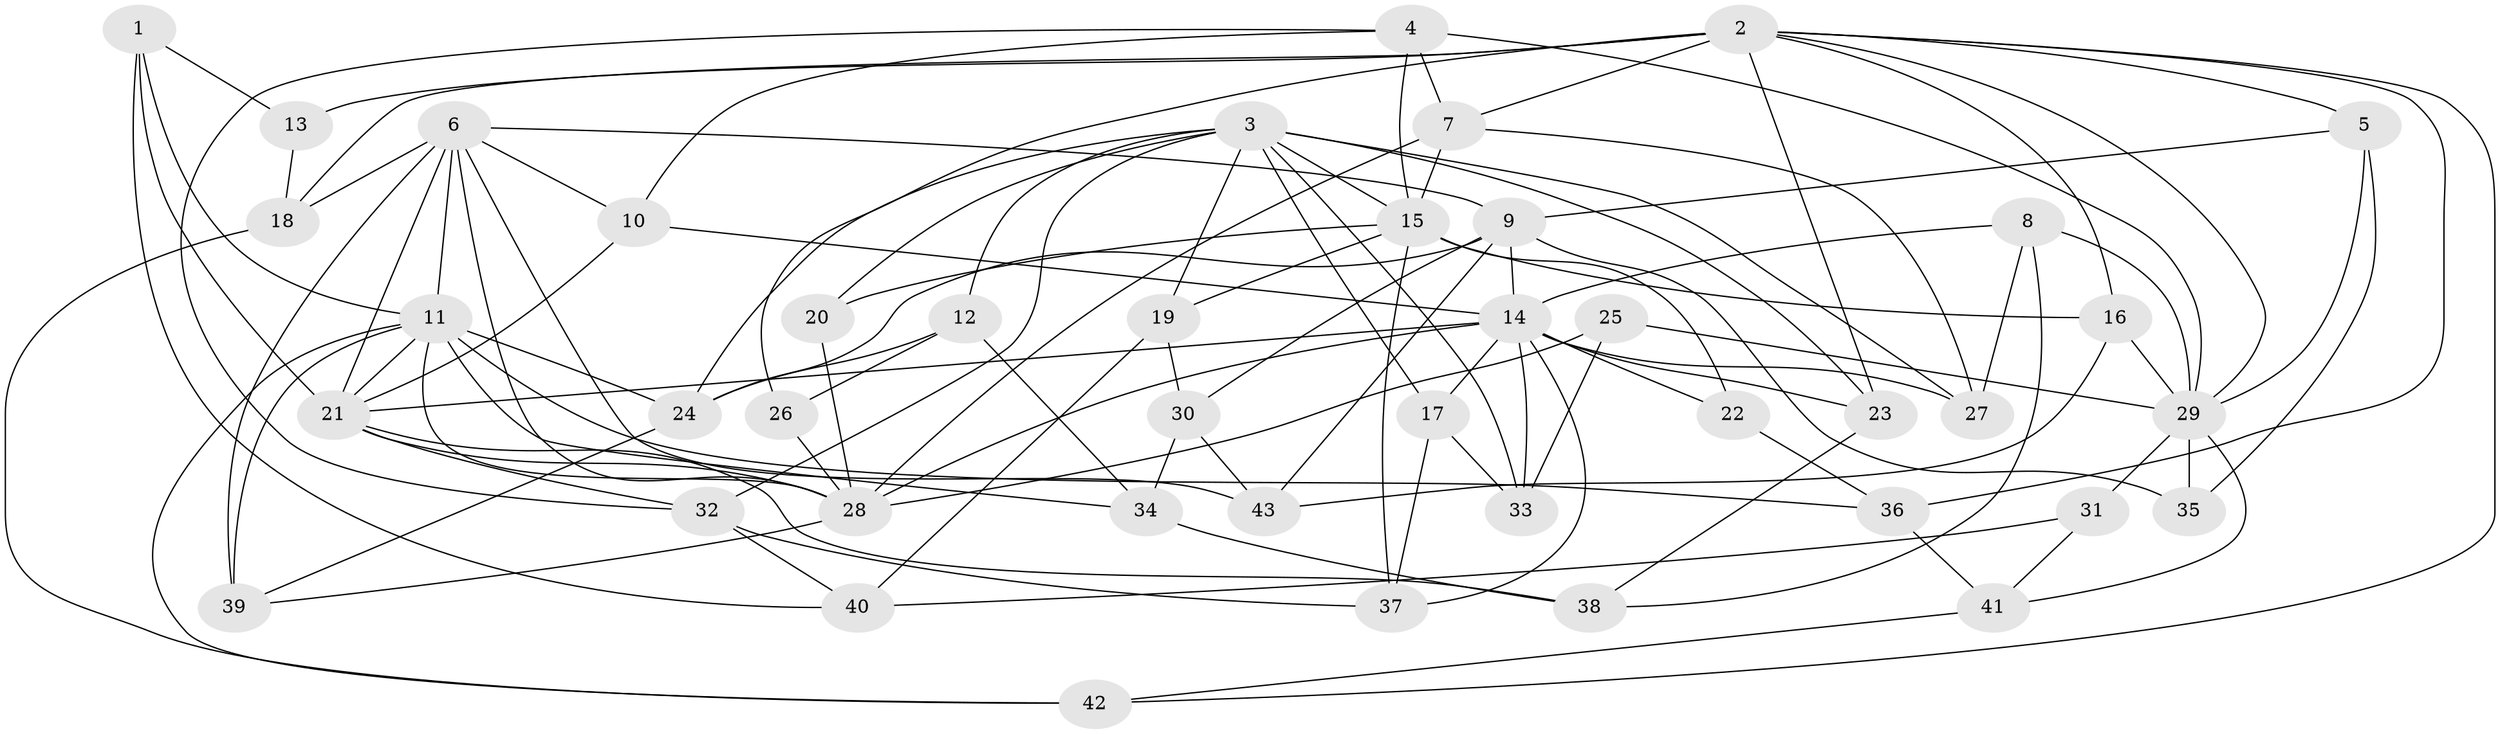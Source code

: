 // original degree distribution, {4: 1.0}
// Generated by graph-tools (version 1.1) at 2025/38/03/09/25 02:38:09]
// undirected, 43 vertices, 109 edges
graph export_dot {
graph [start="1"]
  node [color=gray90,style=filled];
  1;
  2;
  3;
  4;
  5;
  6;
  7;
  8;
  9;
  10;
  11;
  12;
  13;
  14;
  15;
  16;
  17;
  18;
  19;
  20;
  21;
  22;
  23;
  24;
  25;
  26;
  27;
  28;
  29;
  30;
  31;
  32;
  33;
  34;
  35;
  36;
  37;
  38;
  39;
  40;
  41;
  42;
  43;
  1 -- 11 [weight=1.0];
  1 -- 13 [weight=1.0];
  1 -- 21 [weight=1.0];
  1 -- 40 [weight=1.0];
  2 -- 5 [weight=1.0];
  2 -- 7 [weight=2.0];
  2 -- 13 [weight=2.0];
  2 -- 16 [weight=1.0];
  2 -- 18 [weight=1.0];
  2 -- 23 [weight=1.0];
  2 -- 26 [weight=1.0];
  2 -- 29 [weight=1.0];
  2 -- 36 [weight=1.0];
  2 -- 42 [weight=1.0];
  3 -- 12 [weight=1.0];
  3 -- 15 [weight=2.0];
  3 -- 17 [weight=1.0];
  3 -- 19 [weight=1.0];
  3 -- 20 [weight=1.0];
  3 -- 23 [weight=1.0];
  3 -- 24 [weight=1.0];
  3 -- 27 [weight=1.0];
  3 -- 32 [weight=2.0];
  3 -- 33 [weight=1.0];
  4 -- 7 [weight=2.0];
  4 -- 10 [weight=1.0];
  4 -- 15 [weight=1.0];
  4 -- 29 [weight=1.0];
  4 -- 32 [weight=1.0];
  5 -- 9 [weight=1.0];
  5 -- 29 [weight=1.0];
  5 -- 35 [weight=1.0];
  6 -- 9 [weight=1.0];
  6 -- 10 [weight=1.0];
  6 -- 11 [weight=1.0];
  6 -- 18 [weight=1.0];
  6 -- 21 [weight=3.0];
  6 -- 28 [weight=1.0];
  6 -- 39 [weight=1.0];
  6 -- 43 [weight=1.0];
  7 -- 15 [weight=2.0];
  7 -- 27 [weight=1.0];
  7 -- 28 [weight=1.0];
  8 -- 14 [weight=1.0];
  8 -- 27 [weight=1.0];
  8 -- 29 [weight=1.0];
  8 -- 38 [weight=1.0];
  9 -- 14 [weight=1.0];
  9 -- 24 [weight=3.0];
  9 -- 30 [weight=1.0];
  9 -- 35 [weight=2.0];
  9 -- 43 [weight=1.0];
  10 -- 14 [weight=1.0];
  10 -- 21 [weight=1.0];
  11 -- 21 [weight=1.0];
  11 -- 24 [weight=2.0];
  11 -- 28 [weight=1.0];
  11 -- 34 [weight=1.0];
  11 -- 36 [weight=1.0];
  11 -- 39 [weight=1.0];
  11 -- 42 [weight=1.0];
  12 -- 24 [weight=1.0];
  12 -- 26 [weight=1.0];
  12 -- 34 [weight=1.0];
  13 -- 18 [weight=1.0];
  14 -- 17 [weight=1.0];
  14 -- 21 [weight=1.0];
  14 -- 22 [weight=2.0];
  14 -- 23 [weight=1.0];
  14 -- 27 [weight=1.0];
  14 -- 28 [weight=1.0];
  14 -- 33 [weight=1.0];
  14 -- 37 [weight=1.0];
  15 -- 16 [weight=1.0];
  15 -- 19 [weight=1.0];
  15 -- 20 [weight=1.0];
  15 -- 22 [weight=1.0];
  15 -- 37 [weight=1.0];
  16 -- 29 [weight=1.0];
  16 -- 43 [weight=1.0];
  17 -- 33 [weight=1.0];
  17 -- 37 [weight=1.0];
  18 -- 42 [weight=1.0];
  19 -- 30 [weight=1.0];
  19 -- 40 [weight=1.0];
  20 -- 28 [weight=2.0];
  21 -- 28 [weight=1.0];
  21 -- 32 [weight=1.0];
  21 -- 38 [weight=1.0];
  22 -- 36 [weight=1.0];
  23 -- 38 [weight=1.0];
  24 -- 39 [weight=1.0];
  25 -- 28 [weight=2.0];
  25 -- 29 [weight=1.0];
  25 -- 33 [weight=1.0];
  26 -- 28 [weight=2.0];
  28 -- 39 [weight=1.0];
  29 -- 31 [weight=2.0];
  29 -- 35 [weight=1.0];
  29 -- 41 [weight=1.0];
  30 -- 34 [weight=1.0];
  30 -- 43 [weight=1.0];
  31 -- 40 [weight=1.0];
  31 -- 41 [weight=1.0];
  32 -- 37 [weight=1.0];
  32 -- 40 [weight=1.0];
  34 -- 38 [weight=1.0];
  36 -- 41 [weight=1.0];
  41 -- 42 [weight=1.0];
}
